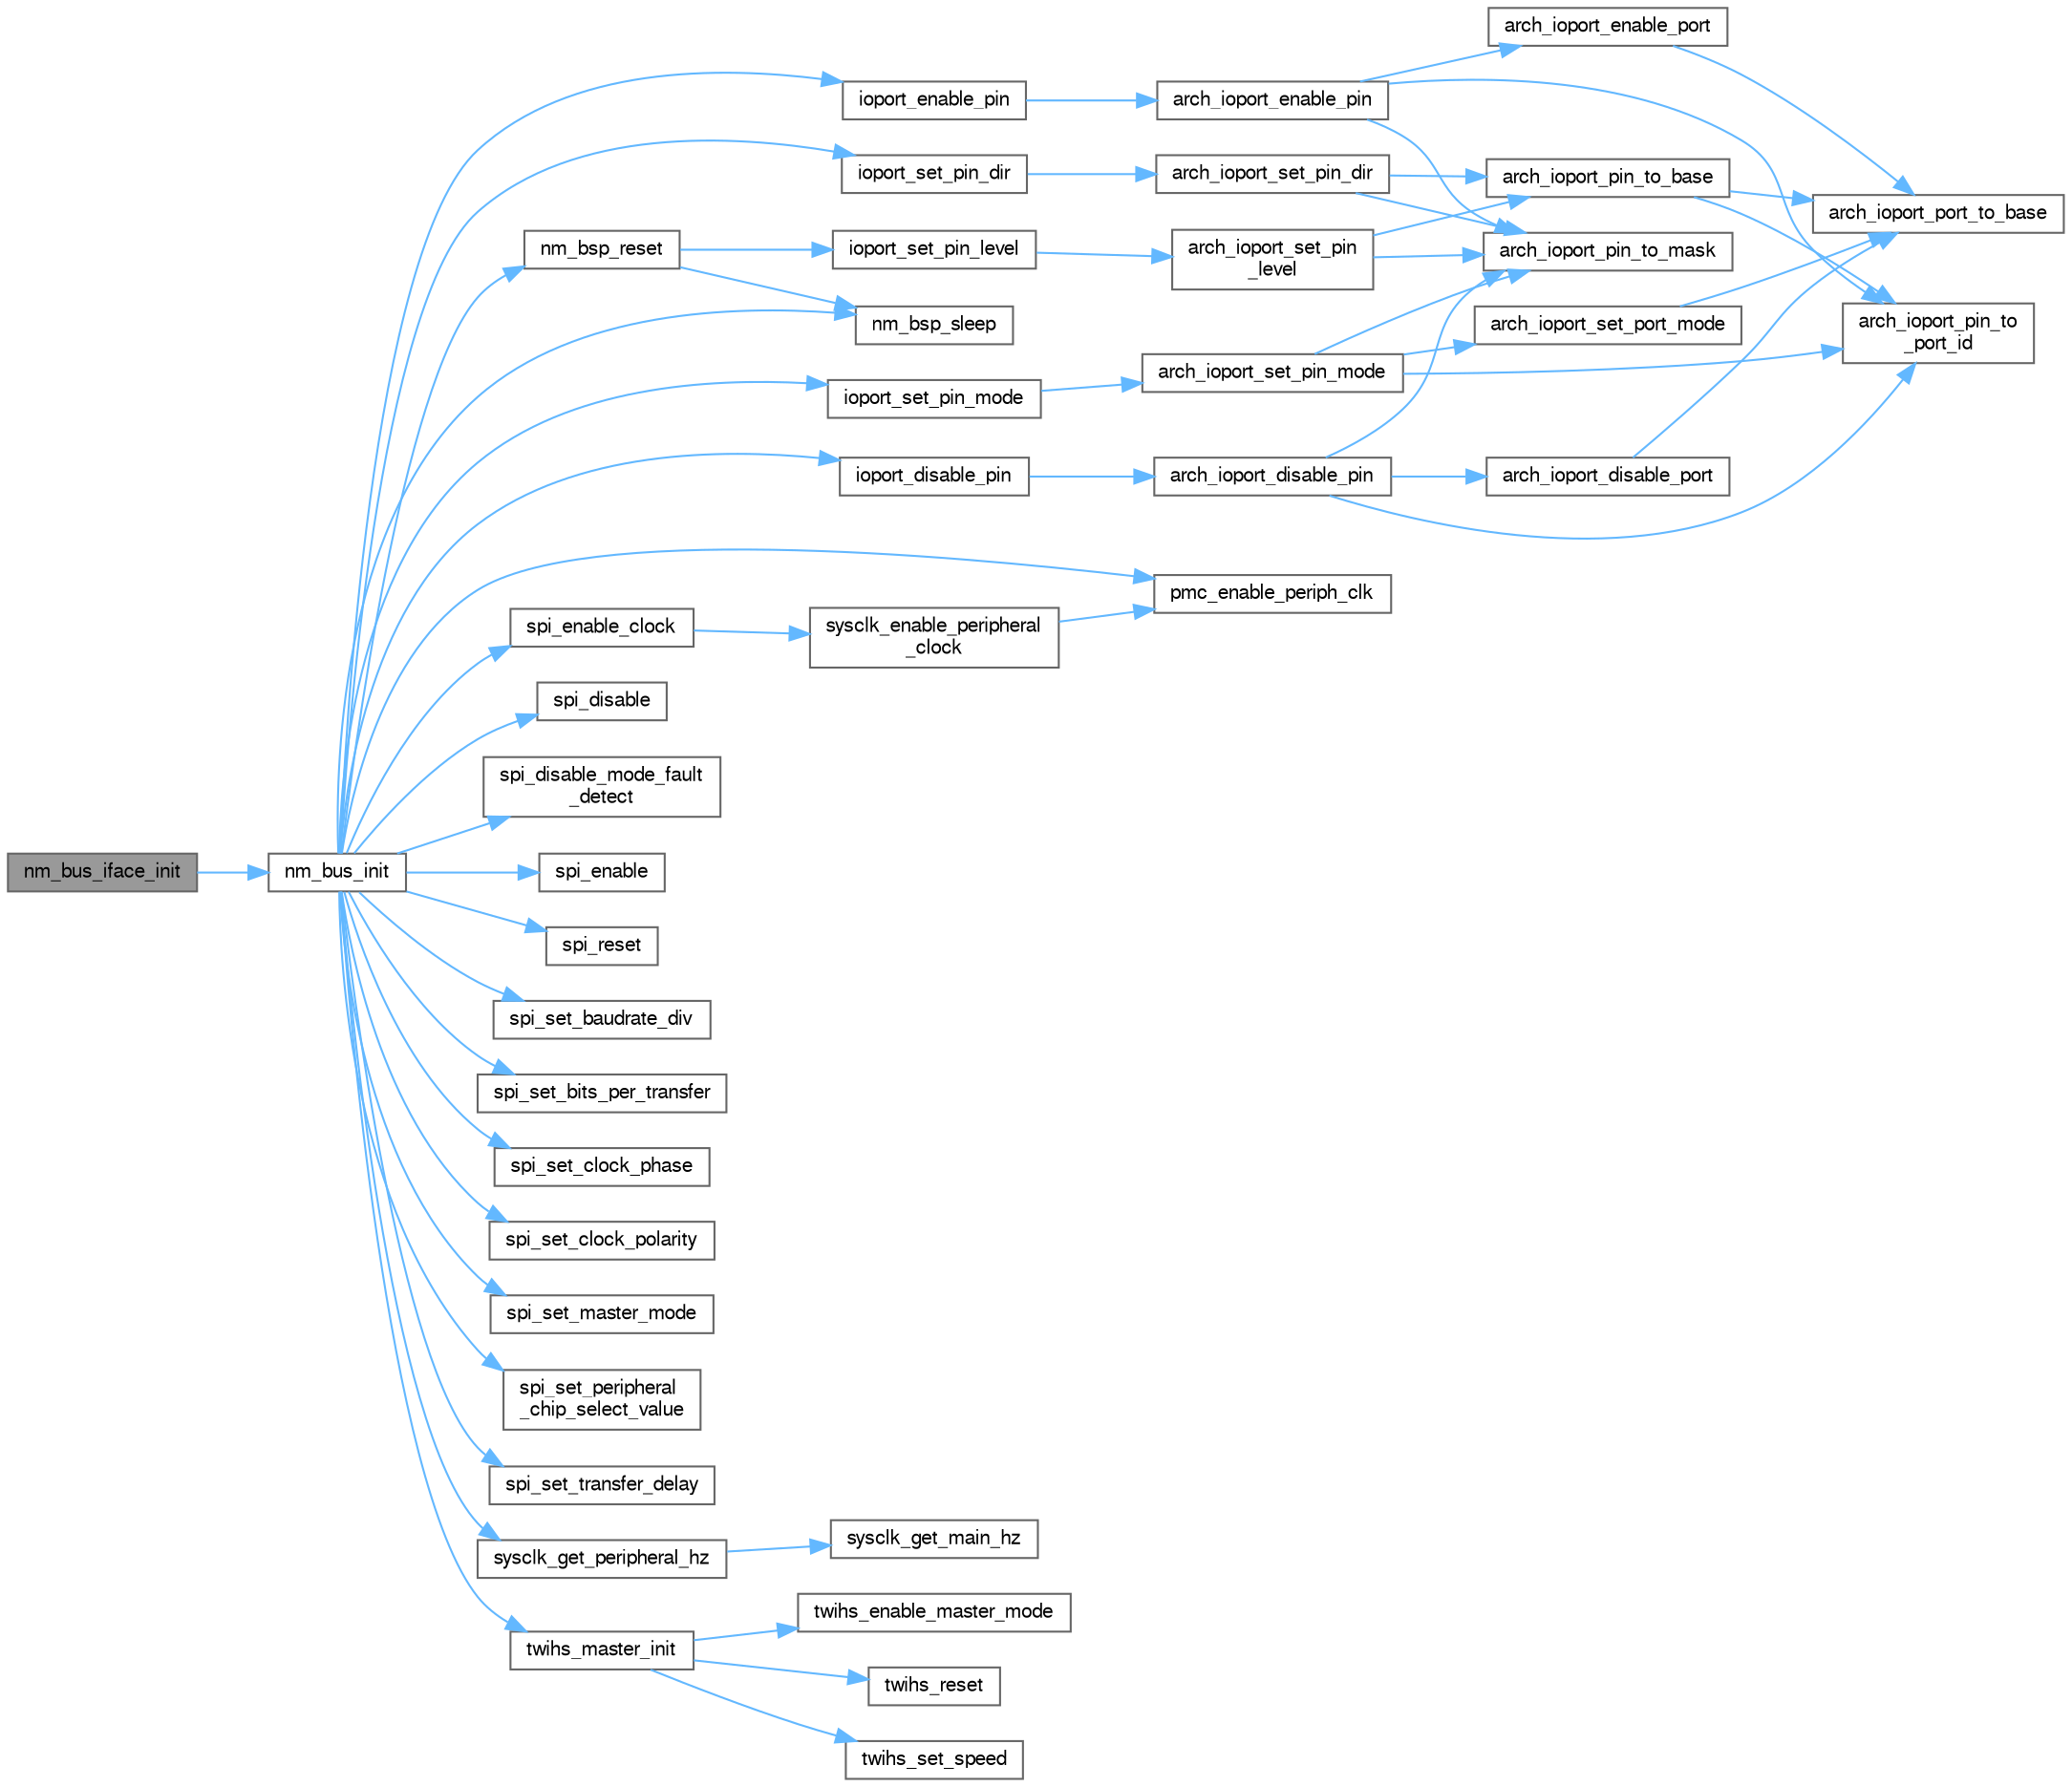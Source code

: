digraph "nm_bus_iface_init"
{
 // LATEX_PDF_SIZE
  bgcolor="transparent";
  edge [fontname=FreeSans,fontsize=10,labelfontname=FreeSans,labelfontsize=10];
  node [fontname=FreeSans,fontsize=10,shape=box,height=0.2,width=0.4];
  rankdir="LR";
  Node1 [label="nm_bus_iface_init",height=0.2,width=0.4,color="gray40", fillcolor="grey60", style="filled", fontcolor="black",tooltip=" "];
  Node1 -> Node2 [color="steelblue1",style="solid"];
  Node2 [label="nm_bus_init",height=0.2,width=0.4,color="grey40", fillcolor="white", style="filled",URL="$nm__bus__wrapper__same70_8c.html#ac6735b4dcb286ba50ed1b2db8ae04d31",tooltip=" "];
  Node2 -> Node3 [color="steelblue1",style="solid"];
  Node3 [label="ioport_disable_pin",height=0.2,width=0.4,color="grey40", fillcolor="white", style="filled",URL="$group__ioport__group.html#ga71ffb860475938ae5c465ae8a536b6fd",tooltip="Disable IOPORT pin, based on a pin created with IOPORT_CREATE_PIN()."];
  Node3 -> Node4 [color="steelblue1",style="solid"];
  Node4 [label="arch_ioport_disable_pin",height=0.2,width=0.4,color="grey40", fillcolor="white", style="filled",URL="$ioport__pio_8h.html#a82f958a6f615ffb46f48c4a59dd29df8",tooltip=" "];
  Node4 -> Node5 [color="steelblue1",style="solid"];
  Node5 [label="arch_ioport_disable_port",height=0.2,width=0.4,color="grey40", fillcolor="white", style="filled",URL="$ioport__pio_8h.html#af570c68f452d88cc2643b2e9edf1c3ad",tooltip=" "];
  Node5 -> Node6 [color="steelblue1",style="solid"];
  Node6 [label="arch_ioport_port_to_base",height=0.2,width=0.4,color="grey40", fillcolor="white", style="filled",URL="$ioport__pio_8h.html#ac2b01a65bf5686910b77f6b606497df2",tooltip=" "];
  Node4 -> Node7 [color="steelblue1",style="solid"];
  Node7 [label="arch_ioport_pin_to_mask",height=0.2,width=0.4,color="grey40", fillcolor="white", style="filled",URL="$ioport__pio_8h.html#a69fd7bdfb41664b749080e509798165e",tooltip=" "];
  Node4 -> Node8 [color="steelblue1",style="solid"];
  Node8 [label="arch_ioport_pin_to\l_port_id",height=0.2,width=0.4,color="grey40", fillcolor="white", style="filled",URL="$ioport__pio_8h.html#a17ab9c7be3b9b2674e7668b6a083d191",tooltip=" "];
  Node2 -> Node9 [color="steelblue1",style="solid"];
  Node9 [label="ioport_enable_pin",height=0.2,width=0.4,color="grey40", fillcolor="white", style="filled",URL="$group__ioport__group.html#gacdc3b4c6e23bed18c45de856fda5678f",tooltip="Enable an IOPORT pin, based on a pin created with IOPORT_CREATE_PIN()."];
  Node9 -> Node10 [color="steelblue1",style="solid"];
  Node10 [label="arch_ioport_enable_pin",height=0.2,width=0.4,color="grey40", fillcolor="white", style="filled",URL="$ioport__pio_8h.html#a3c14757dd8d1faed9b958d5380e583c1",tooltip=" "];
  Node10 -> Node11 [color="steelblue1",style="solid"];
  Node11 [label="arch_ioport_enable_port",height=0.2,width=0.4,color="grey40", fillcolor="white", style="filled",URL="$ioport__pio_8h.html#aa6472a0ec5f81577b9cde2d59bc1fd24",tooltip=" "];
  Node11 -> Node6 [color="steelblue1",style="solid"];
  Node10 -> Node7 [color="steelblue1",style="solid"];
  Node10 -> Node8 [color="steelblue1",style="solid"];
  Node2 -> Node12 [color="steelblue1",style="solid"];
  Node12 [label="ioport_set_pin_dir",height=0.2,width=0.4,color="grey40", fillcolor="white", style="filled",URL="$group__ioport__group.html#ga2d3cad38c936cf010569927289262350",tooltip="Set direction for a single IOPORT pin."];
  Node12 -> Node13 [color="steelblue1",style="solid"];
  Node13 [label="arch_ioport_set_pin_dir",height=0.2,width=0.4,color="grey40", fillcolor="white", style="filled",URL="$ioport__pio_8h.html#a5da8d7b9bd9d075d62e675a32af84aea",tooltip=" "];
  Node13 -> Node14 [color="steelblue1",style="solid"];
  Node14 [label="arch_ioport_pin_to_base",height=0.2,width=0.4,color="grey40", fillcolor="white", style="filled",URL="$ioport__pio_8h.html#ae6ad3e99f2ec1f914a991ad6537637ef",tooltip=" "];
  Node14 -> Node8 [color="steelblue1",style="solid"];
  Node14 -> Node6 [color="steelblue1",style="solid"];
  Node13 -> Node7 [color="steelblue1",style="solid"];
  Node2 -> Node15 [color="steelblue1",style="solid"];
  Node15 [label="ioport_set_pin_mode",height=0.2,width=0.4,color="grey40", fillcolor="white", style="filled",URL="$group__ioport__group.html#ga09df7897a4e2401204c84211a29aa67a",tooltip="Set pin mode for one single IOPORT pin."];
  Node15 -> Node16 [color="steelblue1",style="solid"];
  Node16 [label="arch_ioport_set_pin_mode",height=0.2,width=0.4,color="grey40", fillcolor="white", style="filled",URL="$ioport__pio_8h.html#aac4ba5127f61519fb2f981ebefaa85bb",tooltip=" "];
  Node16 -> Node7 [color="steelblue1",style="solid"];
  Node16 -> Node8 [color="steelblue1",style="solid"];
  Node16 -> Node17 [color="steelblue1",style="solid"];
  Node17 [label="arch_ioport_set_port_mode",height=0.2,width=0.4,color="grey40", fillcolor="white", style="filled",URL="$ioport__pio_8h.html#a6739905dc552d38327247c322dc5b2a3",tooltip=" "];
  Node17 -> Node6 [color="steelblue1",style="solid"];
  Node2 -> Node18 [color="steelblue1",style="solid"];
  Node18 [label="nm_bsp_reset",height=0.2,width=0.4,color="grey40", fillcolor="white", style="filled",URL="$group___nm_bsp_reset_fn.html#ga3e540428a9246a27c61999ecb7e13d05",tooltip="Reset WINC1500 SoC by setting CHIP_EN and RESET_N signals low, CHIP_EN high then RESET_N high."];
  Node18 -> Node19 [color="steelblue1",style="solid"];
  Node19 [label="ioport_set_pin_level",height=0.2,width=0.4,color="grey40", fillcolor="white", style="filled",URL="$group__ioport__group.html#ga4a68c82ba7e071467418ced856559035",tooltip="Set an IOPORT pin to a specified logical value."];
  Node19 -> Node20 [color="steelblue1",style="solid"];
  Node20 [label="arch_ioport_set_pin\l_level",height=0.2,width=0.4,color="grey40", fillcolor="white", style="filled",URL="$ioport__pio_8h.html#a0d1141e4ca10536f77e0a655cd99bf9e",tooltip=" "];
  Node20 -> Node14 [color="steelblue1",style="solid"];
  Node20 -> Node7 [color="steelblue1",style="solid"];
  Node18 -> Node21 [color="steelblue1",style="solid"];
  Node21 [label="nm_bsp_sleep",height=0.2,width=0.4,color="grey40", fillcolor="white", style="filled",URL="$group___nm_bsp_sleep_fn.html#gadbf38ddf0138d8e0a4e4720909a7b081",tooltip="Used to put the host to sleep for the specified duration (in milliseconds). Forcing the host to sleep..."];
  Node2 -> Node21 [color="steelblue1",style="solid"];
  Node2 -> Node22 [color="steelblue1",style="solid"];
  Node22 [label="pmc_enable_periph_clk",height=0.2,width=0.4,color="grey40", fillcolor="white", style="filled",URL="$group__sam__drivers__pmc__group.html#gad09de55bb493f4ebdd92305f24f27d62",tooltip="Enable the specified peripheral clock."];
  Node2 -> Node23 [color="steelblue1",style="solid"];
  Node23 [label="spi_disable",height=0.2,width=0.4,color="grey40", fillcolor="white", style="filled",URL="$drivers_2spi_2spi_8h.html#ae1923cf9736b951fa60a7404d4420812",tooltip="Disable SPI."];
  Node2 -> Node24 [color="steelblue1",style="solid"];
  Node24 [label="spi_disable_mode_fault\l_detect",height=0.2,width=0.4,color="grey40", fillcolor="white", style="filled",URL="$drivers_2spi_2spi_8h.html#a1498285b5ff73664ad14833e5ce01c6a",tooltip="Disable Mode Fault Detection."];
  Node2 -> Node25 [color="steelblue1",style="solid"];
  Node25 [label="spi_enable",height=0.2,width=0.4,color="grey40", fillcolor="white", style="filled",URL="$drivers_2spi_2spi_8h.html#a0d4feda4666a1448e5d41a8479b60689",tooltip="Enable SPI."];
  Node2 -> Node26 [color="steelblue1",style="solid"];
  Node26 [label="spi_enable_clock",height=0.2,width=0.4,color="grey40", fillcolor="white", style="filled",URL="$group__sam__drivers__spi__group.html#ga717643bb5d2401bed319b2ad8bc41462",tooltip="Enable SPI clock."];
  Node26 -> Node27 [color="steelblue1",style="solid"];
  Node27 [label="sysclk_enable_peripheral\l_clock",height=0.2,width=0.4,color="grey40", fillcolor="white", style="filled",URL="$group__sysclk__group.html#ga97354113454b658bf76596b3580cf195",tooltip="Enable a peripheral's clock."];
  Node27 -> Node22 [color="steelblue1",style="solid"];
  Node2 -> Node28 [color="steelblue1",style="solid"];
  Node28 [label="spi_reset",height=0.2,width=0.4,color="grey40", fillcolor="white", style="filled",URL="$drivers_2spi_2spi_8h.html#a678f8e496cc236c912f4105aebffef36",tooltip="Reset SPI and set it to Slave mode."];
  Node2 -> Node29 [color="steelblue1",style="solid"];
  Node29 [label="spi_set_baudrate_div",height=0.2,width=0.4,color="grey40", fillcolor="white", style="filled",URL="$group__sam__drivers__spi__group.html#ga28248e1b6c31317a2d0128e5eae6f516",tooltip="Set Serial Clock Baud Rate divider value (SCBR)."];
  Node2 -> Node30 [color="steelblue1",style="solid"];
  Node30 [label="spi_set_bits_per_transfer",height=0.2,width=0.4,color="grey40", fillcolor="white", style="filled",URL="$group__sam__drivers__spi__group.html#ga357d0caf683beeb0a84b4e0874dbbb2c",tooltip="Set number of bits per transfer."];
  Node2 -> Node31 [color="steelblue1",style="solid"];
  Node31 [label="spi_set_clock_phase",height=0.2,width=0.4,color="grey40", fillcolor="white", style="filled",URL="$group__sam__drivers__spi__group.html#gae7f5adbf3062c0a834cfd8f98b0c1878",tooltip="Set Data Capture Phase."];
  Node2 -> Node32 [color="steelblue1",style="solid"];
  Node32 [label="spi_set_clock_polarity",height=0.2,width=0.4,color="grey40", fillcolor="white", style="filled",URL="$group__sam__drivers__spi__group.html#ga5047dc4debab95407fa5b27360addc39",tooltip="Set clock default state."];
  Node2 -> Node33 [color="steelblue1",style="solid"];
  Node33 [label="spi_set_master_mode",height=0.2,width=0.4,color="grey40", fillcolor="white", style="filled",URL="$drivers_2spi_2spi_8h.html#a837805f2bd2b5f2c0a29e9651e503d34",tooltip="Set SPI to Master mode."];
  Node2 -> Node34 [color="steelblue1",style="solid"];
  Node34 [label="spi_set_peripheral\l_chip_select_value",height=0.2,width=0.4,color="grey40", fillcolor="white", style="filled",URL="$group__sam__drivers__spi__group.html#ga71131f0a9772ac93eeb6af52a1101ecc",tooltip="Set Peripheral Chip Select (PCS) value."];
  Node2 -> Node35 [color="steelblue1",style="solid"];
  Node35 [label="spi_set_transfer_delay",height=0.2,width=0.4,color="grey40", fillcolor="white", style="filled",URL="$group__sam__drivers__spi__group.html#ga4ccc2d131b456b98318bdb310e755447",tooltip="Configure timing for SPI transfer."];
  Node2 -> Node36 [color="steelblue1",style="solid"];
  Node36 [label="sysclk_get_peripheral_hz",height=0.2,width=0.4,color="grey40", fillcolor="white", style="filled",URL="$group__sysclk__group.html#ga8ae5a954767dfc4d16ce5ae7928e6edf",tooltip="Retrieves the current rate in Hz of the peripheral clocks."];
  Node36 -> Node37 [color="steelblue1",style="solid"];
  Node37 [label="sysclk_get_main_hz",height=0.2,width=0.4,color="grey40", fillcolor="white", style="filled",URL="$group__sysclk__group.html#ga4f078b193ed39eda16071c514569b8cb",tooltip="Return the current rate in Hz of the main system clock."];
  Node2 -> Node38 [color="steelblue1",style="solid"];
  Node38 [label="twihs_master_init",height=0.2,width=0.4,color="grey40", fillcolor="white", style="filled",URL="$group__sam__drivers__twihs__group.html#gafd999c983530ad27654bc2ce4ced5127",tooltip="Initialize TWIHS master mode."];
  Node38 -> Node39 [color="steelblue1",style="solid"];
  Node39 [label="twihs_enable_master_mode",height=0.2,width=0.4,color="grey40", fillcolor="white", style="filled",URL="$group__sam__drivers__twihs__group.html#ga0b1c553b7ba5ddf62aa4e8596d7b89d8",tooltip="Enable TWIHS master mode."];
  Node38 -> Node40 [color="steelblue1",style="solid"];
  Node40 [label="twihs_reset",height=0.2,width=0.4,color="grey40", fillcolor="white", style="filled",URL="$group__sam__drivers__twihs__group.html#ga2d338424d0b5e2114ba773223d29014a",tooltip="Reset TWIHS."];
  Node38 -> Node41 [color="steelblue1",style="solid"];
  Node41 [label="twihs_set_speed",height=0.2,width=0.4,color="grey40", fillcolor="white", style="filled",URL="$group__sam__drivers__twihs__group.html#gaf0c5041ddf15a0b1072c2002b44339f9",tooltip="Set the I2C bus speed in conjunction with the clock frequency."];
}
